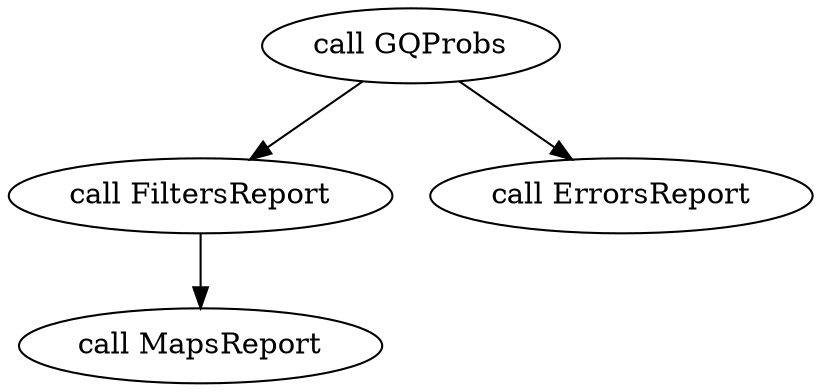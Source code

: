 digraph SNPCallerMaps {
  #rankdir=LR;
  compound=true;

  # Links
  CALL_FiltersReport -> CALL_MapsReport
  CALL_GQProbs -> CALL_ErrorsReport
  CALL_GQProbs -> CALL_FiltersReport

  # Nodes
  CALL_MapsReport [label="call MapsReport"]
  CALL_ErrorsReport [label="call ErrorsReport"]
  CALL_FiltersReport [label="call FiltersReport"]
  CALL_GQProbs [label="call GQProbs"]
}
